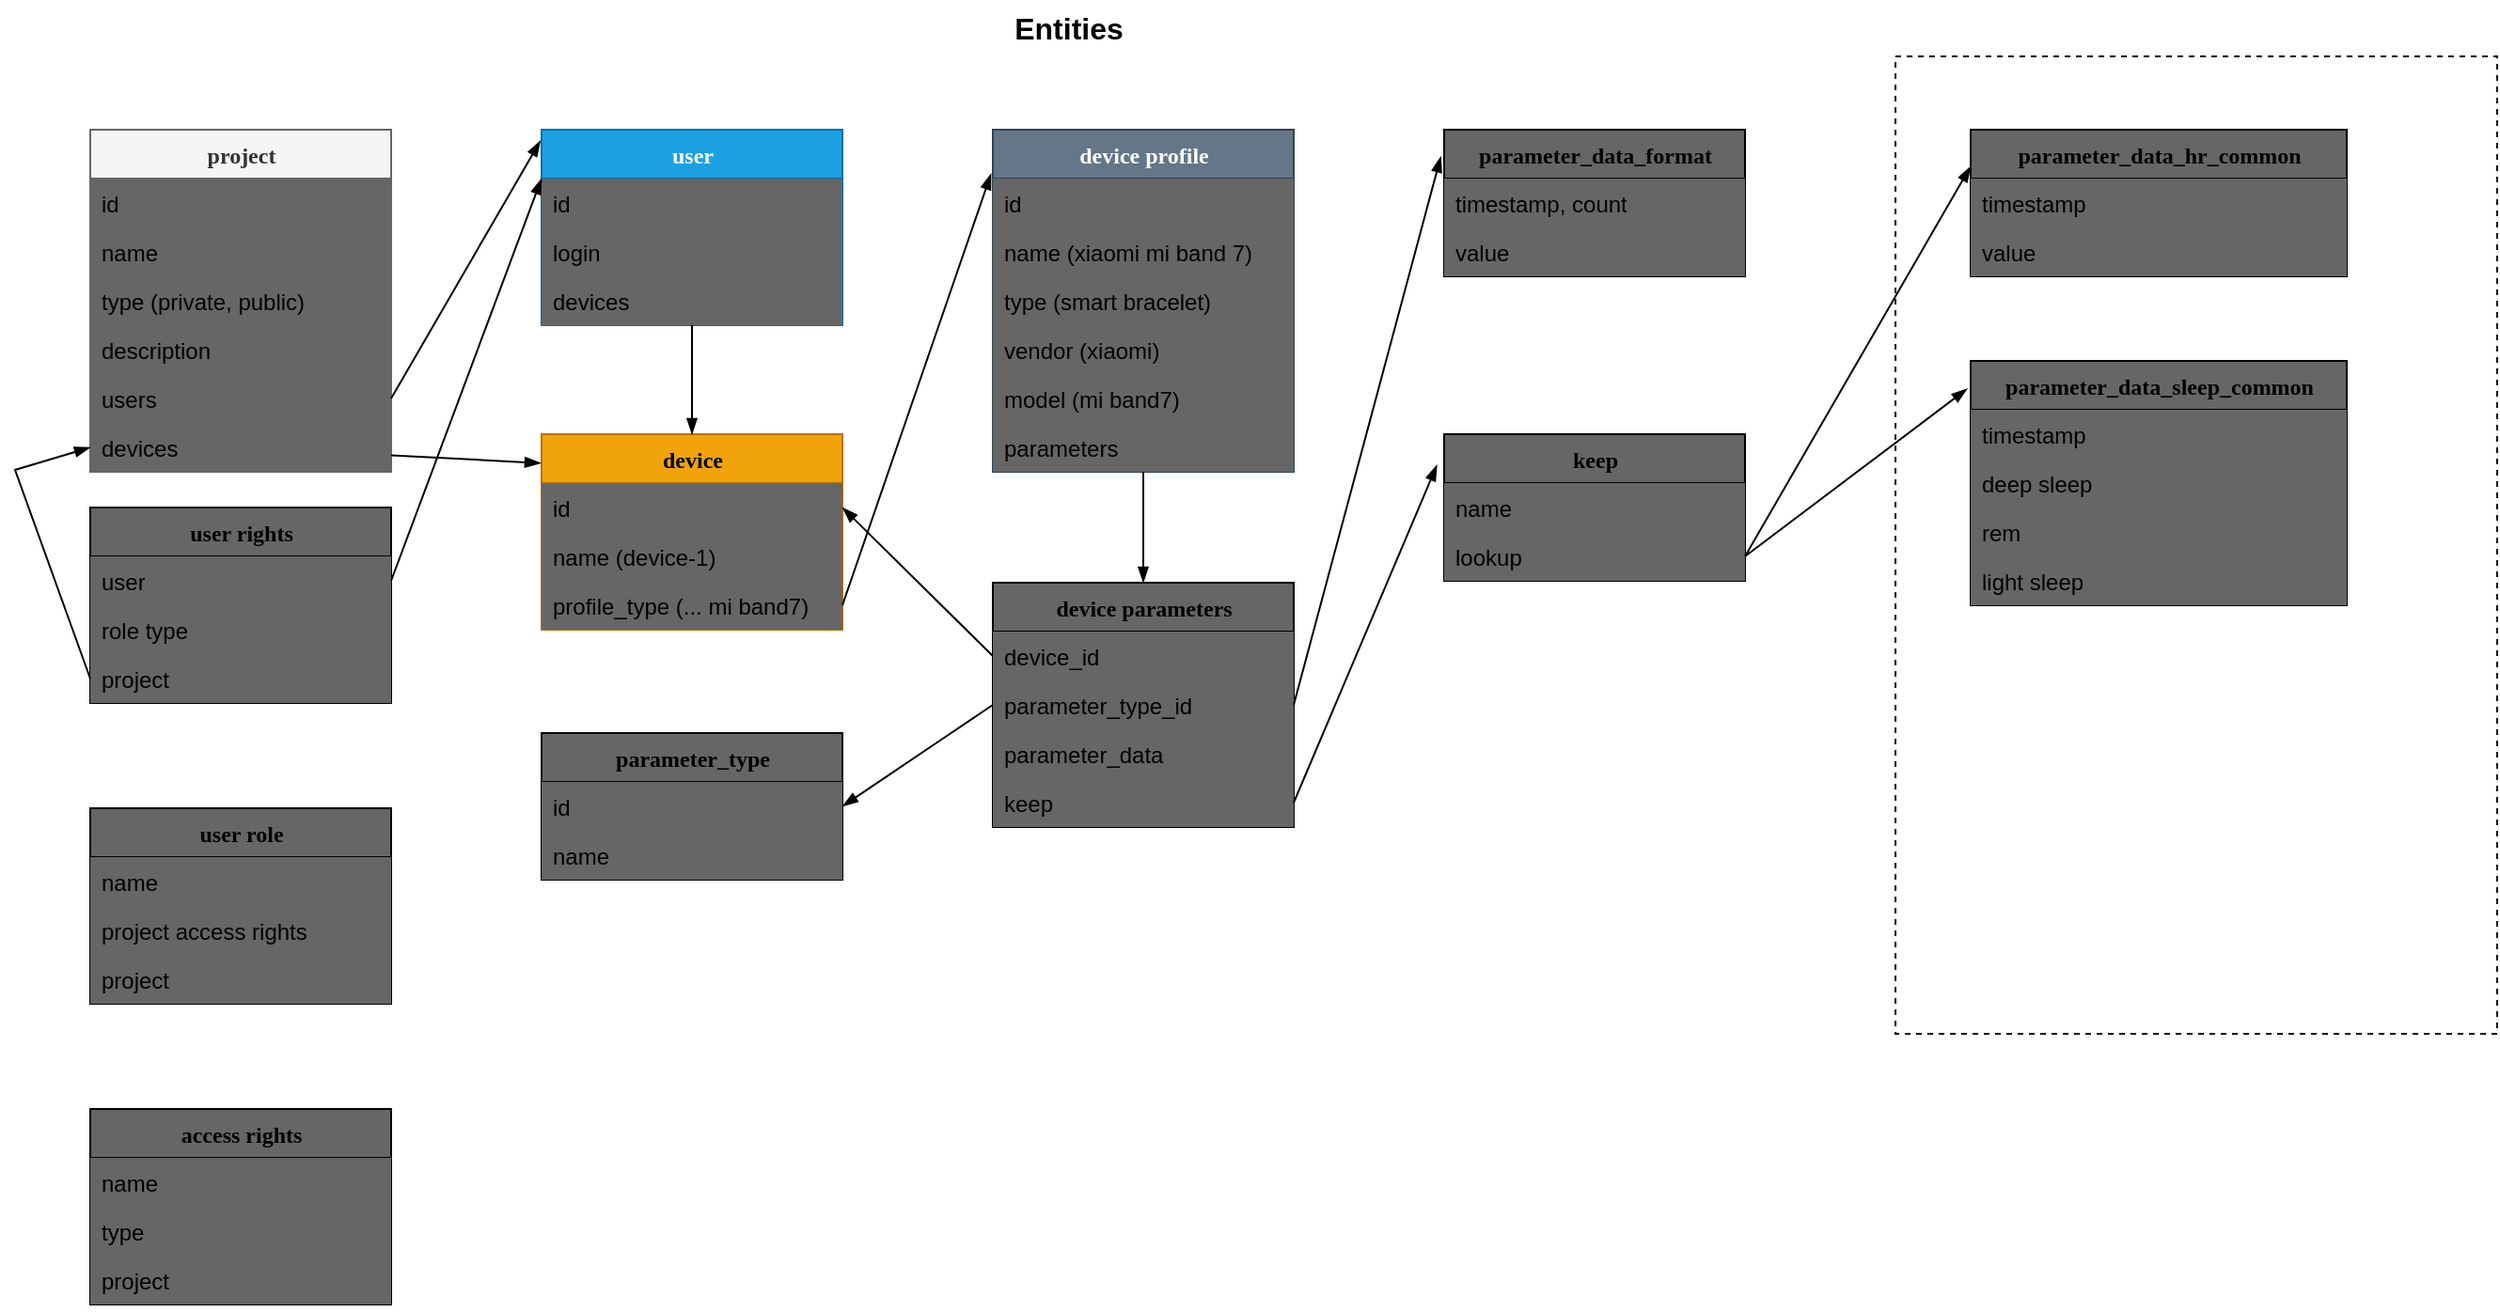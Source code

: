 <mxfile version="20.7.4" type="device"><diagram name="Page-1" id="9f46799a-70d6-7492-0946-bef42562c5a5"><mxGraphModel dx="1830" dy="786" grid="1" gridSize="10" guides="1" tooltips="1" connect="1" arrows="1" fold="1" page="0" pageScale="1" pageWidth="1100" pageHeight="850" background="none" math="0" shadow="0"><root><mxCell id="0"/><mxCell id="1" parent="0"/><mxCell id="q5KV4WFABtaVGPcrXIrC-23" value="" style="rounded=0;whiteSpace=wrap;html=1;fillColor=none;dashed=1;" vertex="1" parent="1"><mxGeometry x="1000" y="40" width="320" height="520" as="geometry"/></mxCell><mxCell id="78961159f06e98e8-17" value="project" style="swimlane;html=1;fontStyle=1;align=center;verticalAlign=top;childLayout=stackLayout;horizontal=1;startSize=26;horizontalStack=0;resizeParent=1;resizeLast=0;collapsible=1;marginBottom=0;swimlaneFillColor=#ffffff;rounded=0;shadow=0;comic=0;labelBackgroundColor=none;strokeWidth=1;fillColor=#f5f5f5;fontFamily=Verdana;fontSize=12;fontColor=#333333;strokeColor=#666666;" parent="1" vertex="1"><mxGeometry x="40" y="79" width="160" height="182" as="geometry"/></mxCell><mxCell id="78961159f06e98e8-23" value="id" style="text;html=1;strokeColor=none;fillColor=#666666;align=left;verticalAlign=top;spacingLeft=4;spacingRight=4;whiteSpace=wrap;overflow=hidden;rotatable=0;points=[[0,0.5],[1,0.5]];portConstraint=eastwest;" parent="78961159f06e98e8-17" vertex="1"><mxGeometry y="26" width="160" height="26" as="geometry"/></mxCell><mxCell id="q5KV4WFABtaVGPcrXIrC-47" value="name" style="text;html=1;strokeColor=none;fillColor=#666666;align=left;verticalAlign=top;spacingLeft=4;spacingRight=4;whiteSpace=wrap;overflow=hidden;rotatable=0;points=[[0,0.5],[1,0.5]];portConstraint=eastwest;" vertex="1" parent="78961159f06e98e8-17"><mxGeometry y="52" width="160" height="26" as="geometry"/></mxCell><mxCell id="78961159f06e98e8-25" value="type (private, public)" style="text;html=1;strokeColor=none;fillColor=#666666;align=left;verticalAlign=top;spacingLeft=4;spacingRight=4;whiteSpace=wrap;overflow=hidden;rotatable=0;points=[[0,0.5],[1,0.5]];portConstraint=eastwest;" parent="78961159f06e98e8-17" vertex="1"><mxGeometry y="78" width="160" height="26" as="geometry"/></mxCell><mxCell id="eakS-CX53tqSziAOae9U-2" value="description" style="text;html=1;strokeColor=none;fillColor=#666666;align=left;verticalAlign=top;spacingLeft=4;spacingRight=4;whiteSpace=wrap;overflow=hidden;rotatable=0;points=[[0,0.5],[1,0.5]];portConstraint=eastwest;" parent="78961159f06e98e8-17" vertex="1"><mxGeometry y="104" width="160" height="26" as="geometry"/></mxCell><mxCell id="eakS-CX53tqSziAOae9U-3" value="users" style="text;html=1;strokeColor=none;fillColor=#666666;align=left;verticalAlign=top;spacingLeft=4;spacingRight=4;whiteSpace=wrap;overflow=hidden;rotatable=0;points=[[0,0.5],[1,0.5]];portConstraint=eastwest;" parent="78961159f06e98e8-17" vertex="1"><mxGeometry y="130" width="160" height="26" as="geometry"/></mxCell><mxCell id="78961159f06e98e8-24" value="devices" style="text;html=1;strokeColor=none;fillColor=#666666;align=left;verticalAlign=top;spacingLeft=4;spacingRight=4;whiteSpace=wrap;overflow=hidden;rotatable=0;points=[[0,0.5],[1,0.5]];portConstraint=eastwest;" parent="78961159f06e98e8-17" vertex="1"><mxGeometry y="156" width="160" height="26" as="geometry"/></mxCell><mxCell id="78961159f06e98e8-19" value="" style="line;html=1;strokeWidth=1;fillColor=#666666;align=left;verticalAlign=middle;spacingTop=-1;spacingLeft=3;spacingRight=3;rotatable=0;labelPosition=right;points=[];portConstraint=eastwest;" parent="78961159f06e98e8-17" vertex="1"><mxGeometry y="182" width="160" as="geometry"/></mxCell><mxCell id="2Jbnj_WBJyNQ6amSs_IY-3" style="edgeStyle=orthogonalEdgeStyle;rounded=0;orthogonalLoop=1;jettySize=auto;html=1;exitX=0.5;exitY=1;exitDx=0;exitDy=0;entryX=0.501;entryY=0.393;entryDx=0;entryDy=0;entryPerimeter=0;fillColor=#666666;" parent="78961159f06e98e8-17" source="78961159f06e98e8-17" target="78961159f06e98e8-19" edge="1"><mxGeometry relative="1" as="geometry"/></mxCell><mxCell id="78961159f06e98e8-30" value="user" style="swimlane;html=1;fontStyle=1;align=center;verticalAlign=top;childLayout=stackLayout;horizontal=1;startSize=26;horizontalStack=0;resizeParent=1;resizeLast=0;collapsible=1;marginBottom=0;swimlaneFillColor=#ffffff;rounded=0;shadow=0;comic=0;labelBackgroundColor=none;strokeWidth=1;fillColor=#1ba1e2;fontFamily=Verdana;fontSize=12;fontColor=#ffffff;strokeColor=#006EAF;" parent="1" vertex="1"><mxGeometry x="280" y="79" width="160" height="104" as="geometry"><mxRectangle x="430" y="83" width="90" height="30" as="alternateBounds"/></mxGeometry></mxCell><mxCell id="q5KV4WFABtaVGPcrXIrC-48" value="id" style="text;html=1;strokeColor=none;fillColor=#666666;align=left;verticalAlign=top;spacingLeft=4;spacingRight=4;whiteSpace=wrap;overflow=hidden;rotatable=0;points=[[0,0.5],[1,0.5]];portConstraint=eastwest;" vertex="1" parent="78961159f06e98e8-30"><mxGeometry y="26" width="160" height="26" as="geometry"/></mxCell><mxCell id="78961159f06e98e8-32" value="login" style="text;html=1;strokeColor=none;fillColor=#666666;align=left;verticalAlign=top;spacingLeft=4;spacingRight=4;whiteSpace=wrap;overflow=hidden;rotatable=0;points=[[0,0.5],[1,0.5]];portConstraint=eastwest;" parent="78961159f06e98e8-30" vertex="1"><mxGeometry y="52" width="160" height="26" as="geometry"/></mxCell><mxCell id="78961159f06e98e8-37" value="devices" style="text;html=1;strokeColor=none;fillColor=#666666;align=left;verticalAlign=top;spacingLeft=4;spacingRight=4;whiteSpace=wrap;overflow=hidden;rotatable=0;points=[[0,0.5],[1,0.5]];portConstraint=eastwest;" parent="78961159f06e98e8-30" vertex="1"><mxGeometry y="78" width="160" height="26" as="geometry"/></mxCell><mxCell id="2Jbnj_WBJyNQ6amSs_IY-14" style="rounded=0;orthogonalLoop=1;jettySize=auto;html=1;fillColor=#666666;endArrow=none;endFill=0;exitX=-0.004;exitY=0.057;exitDx=0;exitDy=0;exitPerimeter=0;entryX=1;entryY=0.5;entryDx=0;entryDy=0;startArrow=blockThin;startFill=1;" parent="1" source="78961159f06e98e8-30" target="eakS-CX53tqSziAOae9U-3" edge="1"><mxGeometry relative="1" as="geometry"><mxPoint x="300" y="126" as="sourcePoint"/><mxPoint x="220" y="186" as="targetPoint"/></mxGeometry></mxCell><mxCell id="2Jbnj_WBJyNQ6amSs_IY-17" value="device" style="swimlane;html=1;fontStyle=1;align=center;verticalAlign=top;childLayout=stackLayout;horizontal=1;startSize=26;horizontalStack=0;resizeParent=1;resizeLast=0;collapsible=1;marginBottom=0;swimlaneFillColor=#ffffff;rounded=0;shadow=0;comic=0;labelBackgroundColor=none;strokeWidth=1;fillColor=#f0a30a;fontFamily=Verdana;fontSize=12;strokeColor=#BD7000;fontColor=#000000;" parent="1" vertex="1"><mxGeometry x="280" y="241" width="160" height="104" as="geometry"/></mxCell><mxCell id="q5KV4WFABtaVGPcrXIrC-49" value="id" style="text;html=1;strokeColor=none;fillColor=#666666;align=left;verticalAlign=top;spacingLeft=4;spacingRight=4;whiteSpace=wrap;overflow=hidden;rotatable=0;points=[[0,0.5],[1,0.5]];portConstraint=eastwest;" vertex="1" parent="2Jbnj_WBJyNQ6amSs_IY-17"><mxGeometry y="26" width="160" height="26" as="geometry"/></mxCell><mxCell id="2Jbnj_WBJyNQ6amSs_IY-20" value="name (device-1)" style="text;html=1;strokeColor=none;fillColor=#666666;align=left;verticalAlign=top;spacingLeft=4;spacingRight=4;whiteSpace=wrap;overflow=hidden;rotatable=0;points=[[0,0.5],[1,0.5]];portConstraint=eastwest;" parent="2Jbnj_WBJyNQ6amSs_IY-17" vertex="1"><mxGeometry y="52" width="160" height="26" as="geometry"/></mxCell><mxCell id="2Jbnj_WBJyNQ6amSs_IY-19" value="profile_type (... mi band7)" style="text;html=1;strokeColor=none;fillColor=#666666;align=left;verticalAlign=top;spacingLeft=4;spacingRight=4;whiteSpace=wrap;overflow=hidden;rotatable=0;points=[[0,0.5],[1,0.5]];portConstraint=eastwest;" parent="2Jbnj_WBJyNQ6amSs_IY-17" vertex="1"><mxGeometry y="78" width="160" height="26" as="geometry"/></mxCell><mxCell id="2Jbnj_WBJyNQ6amSs_IY-22" value="" style="line;html=1;strokeWidth=1;fillColor=#666666;align=left;verticalAlign=middle;spacingTop=-1;spacingLeft=3;spacingRight=3;rotatable=0;labelPosition=right;points=[];portConstraint=eastwest;" parent="2Jbnj_WBJyNQ6amSs_IY-17" vertex="1"><mxGeometry y="104" width="160" as="geometry"/></mxCell><mxCell id="2Jbnj_WBJyNQ6amSs_IY-34" value="parameter_data_format" style="swimlane;html=1;fontStyle=1;align=center;verticalAlign=top;childLayout=stackLayout;horizontal=1;startSize=26;horizontalStack=0;resizeParent=1;resizeLast=0;collapsible=1;marginBottom=0;swimlaneFillColor=#ffffff;rounded=0;shadow=0;comic=0;labelBackgroundColor=none;strokeWidth=1;fillColor=#666666;fontFamily=Verdana;fontSize=12" parent="1" vertex="1"><mxGeometry x="760" y="79" width="160" height="78" as="geometry"/></mxCell><mxCell id="2Jbnj_WBJyNQ6amSs_IY-35" value="timestamp, count" style="text;html=1;strokeColor=none;fillColor=#666666;align=left;verticalAlign=top;spacingLeft=4;spacingRight=4;whiteSpace=wrap;overflow=hidden;rotatable=0;points=[[0,0.5],[1,0.5]];portConstraint=eastwest;" parent="2Jbnj_WBJyNQ6amSs_IY-34" vertex="1"><mxGeometry y="26" width="160" height="26" as="geometry"/></mxCell><mxCell id="2Jbnj_WBJyNQ6amSs_IY-36" value="value" style="text;html=1;strokeColor=none;fillColor=#666666;align=left;verticalAlign=top;spacingLeft=4;spacingRight=4;whiteSpace=wrap;overflow=hidden;rotatable=0;points=[[0,0.5],[1,0.5]];portConstraint=eastwest;" parent="2Jbnj_WBJyNQ6amSs_IY-34" vertex="1"><mxGeometry y="52" width="160" height="26" as="geometry"/></mxCell><mxCell id="2Jbnj_WBJyNQ6amSs_IY-38" value="" style="line;html=1;strokeWidth=1;fillColor=#666666;align=left;verticalAlign=middle;spacingTop=-1;spacingLeft=3;spacingRight=3;rotatable=0;labelPosition=right;points=[];portConstraint=eastwest;" parent="2Jbnj_WBJyNQ6amSs_IY-34" vertex="1"><mxGeometry y="78" width="160" as="geometry"/></mxCell><mxCell id="2Jbnj_WBJyNQ6amSs_IY-39" style="edgeStyle=orthogonalEdgeStyle;rounded=0;orthogonalLoop=1;jettySize=auto;html=1;exitX=0.5;exitY=1;exitDx=0;exitDy=0;entryX=0.501;entryY=0.393;entryDx=0;entryDy=0;entryPerimeter=0;fillColor=#666666;" parent="2Jbnj_WBJyNQ6amSs_IY-34" source="2Jbnj_WBJyNQ6amSs_IY-34" target="2Jbnj_WBJyNQ6amSs_IY-38" edge="1"><mxGeometry relative="1" as="geometry"/></mxCell><mxCell id="2Jbnj_WBJyNQ6amSs_IY-41" value="device parameters" style="swimlane;html=1;fontStyle=1;align=center;verticalAlign=top;childLayout=stackLayout;horizontal=1;startSize=26;horizontalStack=0;resizeParent=1;resizeLast=0;collapsible=1;marginBottom=0;swimlaneFillColor=#ffffff;rounded=0;shadow=0;comic=0;labelBackgroundColor=none;strokeWidth=1;fillColor=#666666;fontFamily=Verdana;fontSize=12" parent="1" vertex="1"><mxGeometry x="520" y="320" width="160" height="130" as="geometry"><mxRectangle x="430" y="83" width="90" height="30" as="alternateBounds"/></mxGeometry></mxCell><mxCell id="q5KV4WFABtaVGPcrXIrC-24" value="device_id" style="text;html=1;strokeColor=none;fillColor=#666666;align=left;verticalAlign=top;spacingLeft=4;spacingRight=4;whiteSpace=wrap;overflow=hidden;rotatable=0;points=[[0,0.5],[1,0.5]];portConstraint=eastwest;" vertex="1" parent="2Jbnj_WBJyNQ6amSs_IY-41"><mxGeometry y="26" width="160" height="26" as="geometry"/></mxCell><mxCell id="2Jbnj_WBJyNQ6amSs_IY-44" value="parameter_type_id" style="text;html=1;strokeColor=none;fillColor=#666666;align=left;verticalAlign=top;spacingLeft=4;spacingRight=4;whiteSpace=wrap;overflow=hidden;rotatable=0;points=[[0,0.5],[1,0.5]];portConstraint=eastwest;" parent="2Jbnj_WBJyNQ6amSs_IY-41" vertex="1"><mxGeometry y="52" width="160" height="26" as="geometry"/></mxCell><mxCell id="2Jbnj_WBJyNQ6amSs_IY-45" value="parameter_data" style="text;html=1;strokeColor=none;fillColor=#666666;align=left;verticalAlign=top;spacingLeft=4;spacingRight=4;whiteSpace=wrap;overflow=hidden;rotatable=0;points=[[0,0.5],[1,0.5]];portConstraint=eastwest;" parent="2Jbnj_WBJyNQ6amSs_IY-41" vertex="1"><mxGeometry y="78" width="160" height="26" as="geometry"/></mxCell><mxCell id="q5KV4WFABtaVGPcrXIrC-25" value="keep" style="text;html=1;strokeColor=none;fillColor=#666666;align=left;verticalAlign=top;spacingLeft=4;spacingRight=4;whiteSpace=wrap;overflow=hidden;rotatable=0;points=[[0,0.5],[1,0.5]];portConstraint=eastwest;" vertex="1" parent="2Jbnj_WBJyNQ6amSs_IY-41"><mxGeometry y="104" width="160" height="26" as="geometry"/></mxCell><mxCell id="2Jbnj_WBJyNQ6amSs_IY-48" value="device profile" style="swimlane;html=1;fontStyle=1;align=center;verticalAlign=top;childLayout=stackLayout;horizontal=1;startSize=26;horizontalStack=0;resizeParent=1;resizeLast=0;collapsible=1;marginBottom=0;swimlaneFillColor=#ffffff;rounded=0;shadow=0;comic=0;labelBackgroundColor=none;strokeWidth=1;fillColor=#647687;fontFamily=Verdana;fontSize=12;fontColor=#ffffff;strokeColor=#314354;" parent="1" vertex="1"><mxGeometry x="520" y="79" width="160" height="182" as="geometry"><mxRectangle x="430" y="83" width="90" height="30" as="alternateBounds"/></mxGeometry></mxCell><mxCell id="q5KV4WFABtaVGPcrXIrC-50" value="id" style="text;html=1;strokeColor=none;fillColor=#666666;align=left;verticalAlign=top;spacingLeft=4;spacingRight=4;whiteSpace=wrap;overflow=hidden;rotatable=0;points=[[0,0.5],[1,0.5]];portConstraint=eastwest;" vertex="1" parent="2Jbnj_WBJyNQ6amSs_IY-48"><mxGeometry y="26" width="160" height="26" as="geometry"/></mxCell><mxCell id="2Jbnj_WBJyNQ6amSs_IY-50" value="name (xiaomi mi band 7)" style="text;html=1;strokeColor=none;fillColor=#666666;align=left;verticalAlign=top;spacingLeft=4;spacingRight=4;whiteSpace=wrap;overflow=hidden;rotatable=0;points=[[0,0.5],[1,0.5]];portConstraint=eastwest;" parent="2Jbnj_WBJyNQ6amSs_IY-48" vertex="1"><mxGeometry y="52" width="160" height="26" as="geometry"/></mxCell><mxCell id="2Jbnj_WBJyNQ6amSs_IY-51" value="type (smart bracelet)" style="text;html=1;strokeColor=none;fillColor=#666666;align=left;verticalAlign=top;spacingLeft=4;spacingRight=4;whiteSpace=wrap;overflow=hidden;rotatable=0;points=[[0,0.5],[1,0.5]];portConstraint=eastwest;" parent="2Jbnj_WBJyNQ6amSs_IY-48" vertex="1"><mxGeometry y="78" width="160" height="26" as="geometry"/></mxCell><mxCell id="q5KV4WFABtaVGPcrXIrC-12" value="vendor (xiaomi)" style="text;html=1;strokeColor=none;fillColor=#666666;align=left;verticalAlign=top;spacingLeft=4;spacingRight=4;whiteSpace=wrap;overflow=hidden;rotatable=0;points=[[0,0.5],[1,0.5]];portConstraint=eastwest;" vertex="1" parent="2Jbnj_WBJyNQ6amSs_IY-48"><mxGeometry y="104" width="160" height="26" as="geometry"/></mxCell><mxCell id="q5KV4WFABtaVGPcrXIrC-13" value="model (mi band7)" style="text;html=1;strokeColor=none;fillColor=#666666;align=left;verticalAlign=top;spacingLeft=4;spacingRight=4;whiteSpace=wrap;overflow=hidden;rotatable=0;points=[[0,0.5],[1,0.5]];portConstraint=eastwest;" vertex="1" parent="2Jbnj_WBJyNQ6amSs_IY-48"><mxGeometry y="130" width="160" height="26" as="geometry"/></mxCell><mxCell id="2Jbnj_WBJyNQ6amSs_IY-52" value="parameters" style="text;html=1;strokeColor=none;fillColor=#666666;align=left;verticalAlign=top;spacingLeft=4;spacingRight=4;whiteSpace=wrap;overflow=hidden;rotatable=0;points=[[0,0.5],[1,0.5]];portConstraint=eastwest;" parent="2Jbnj_WBJyNQ6amSs_IY-48" vertex="1"><mxGeometry y="156" width="160" height="26" as="geometry"/></mxCell><mxCell id="eakS-CX53tqSziAOae9U-5" style="rounded=0;orthogonalLoop=1;jettySize=auto;html=1;fillColor=#666666;endArrow=none;endFill=0;exitX=-0.003;exitY=0.148;exitDx=0;exitDy=0;startArrow=blockThin;startFill=1;exitPerimeter=0;" parent="1" source="2Jbnj_WBJyNQ6amSs_IY-17" target="78961159f06e98e8-24" edge="1"><mxGeometry relative="1" as="geometry"><mxPoint x="240" y="276" as="sourcePoint"/><mxPoint x="230" y="280" as="targetPoint"/></mxGeometry></mxCell><mxCell id="eakS-CX53tqSziAOae9U-7" style="rounded=0;orthogonalLoop=1;jettySize=auto;html=1;fillColor=#666666;endArrow=none;endFill=0;entryX=1;entryY=0.5;entryDx=0;entryDy=0;exitX=-0.006;exitY=0.129;exitDx=0;exitDy=0;exitPerimeter=0;startArrow=blockThin;startFill=1;" parent="1" source="2Jbnj_WBJyNQ6amSs_IY-48" target="2Jbnj_WBJyNQ6amSs_IY-19" edge="1"><mxGeometry relative="1" as="geometry"><mxPoint x="330.0" y="154" as="sourcePoint"/><mxPoint x="209.52" y="340.378" as="targetPoint"/></mxGeometry></mxCell><mxCell id="eakS-CX53tqSziAOae9U-8" style="rounded=0;orthogonalLoop=1;jettySize=auto;html=1;fillColor=#666666;endArrow=none;endFill=0;startArrow=blockThin;startFill=1;" parent="1" source="2Jbnj_WBJyNQ6amSs_IY-41" target="2Jbnj_WBJyNQ6amSs_IY-52" edge="1"><mxGeometry relative="1" as="geometry"><mxPoint x="209.68" y="336.568" as="sourcePoint"/><mxPoint x="710" y="300" as="targetPoint"/></mxGeometry></mxCell><mxCell id="eakS-CX53tqSziAOae9U-9" style="rounded=0;orthogonalLoop=1;jettySize=auto;html=1;fillColor=#666666;endArrow=none;endFill=0;startArrow=blockThin;startFill=1;entryX=1;entryY=0.5;entryDx=0;entryDy=0;exitX=-0.011;exitY=0.183;exitDx=0;exitDy=0;exitPerimeter=0;" parent="1" source="2Jbnj_WBJyNQ6amSs_IY-34" target="2Jbnj_WBJyNQ6amSs_IY-44" edge="1"><mxGeometry relative="1" as="geometry"><mxPoint x="730" y="360" as="sourcePoint"/><mxPoint x="288.08" y="341.144" as="targetPoint"/></mxGeometry></mxCell><mxCell id="eakS-CX53tqSziAOae9U-11" value="Entities" style="text;html=1;resizable=0;autosize=1;align=center;verticalAlign=middle;points=[];fillColor=none;strokeColor=none;rounded=0;fontStyle=1;fontSize=16;" parent="1" vertex="1"><mxGeometry x="520" y="10" width="80" height="30" as="geometry"/></mxCell><mxCell id="eakS-CX53tqSziAOae9U-4" style="rounded=0;orthogonalLoop=1;jettySize=auto;html=1;fillColor=#666666;endArrow=none;endFill=0;startArrow=blockThin;startFill=1;" parent="1" source="2Jbnj_WBJyNQ6amSs_IY-17" target="78961159f06e98e8-37" edge="1"><mxGeometry relative="1" as="geometry"><mxPoint x="289.36" y="99.374" as="sourcePoint"/><mxPoint x="170.0" y="206" as="targetPoint"/></mxGeometry></mxCell><mxCell id="q5KV4WFABtaVGPcrXIrC-1" value="user rights" style="swimlane;html=1;fontStyle=1;align=center;verticalAlign=top;childLayout=stackLayout;horizontal=1;startSize=26;horizontalStack=0;resizeParent=1;resizeLast=0;collapsible=1;marginBottom=0;swimlaneFillColor=#ffffff;rounded=0;shadow=0;comic=0;labelBackgroundColor=none;strokeWidth=1;fillColor=#666666;fontFamily=Verdana;fontSize=12" vertex="1" parent="1"><mxGeometry x="40" y="280" width="160" height="104" as="geometry"><mxRectangle x="430" y="83" width="90" height="30" as="alternateBounds"/></mxGeometry></mxCell><mxCell id="q5KV4WFABtaVGPcrXIrC-2" value="user" style="text;html=1;strokeColor=none;fillColor=#666666;align=left;verticalAlign=top;spacingLeft=4;spacingRight=4;whiteSpace=wrap;overflow=hidden;rotatable=0;points=[[0,0.5],[1,0.5]];portConstraint=eastwest;" vertex="1" parent="q5KV4WFABtaVGPcrXIrC-1"><mxGeometry y="26" width="160" height="26" as="geometry"/></mxCell><mxCell id="q5KV4WFABtaVGPcrXIrC-4" value="role type" style="text;html=1;strokeColor=none;fillColor=#666666;align=left;verticalAlign=top;spacingLeft=4;spacingRight=4;whiteSpace=wrap;overflow=hidden;rotatable=0;points=[[0,0.5],[1,0.5]];portConstraint=eastwest;" vertex="1" parent="q5KV4WFABtaVGPcrXIrC-1"><mxGeometry y="52" width="160" height="26" as="geometry"/></mxCell><mxCell id="q5KV4WFABtaVGPcrXIrC-3" value="project" style="text;html=1;strokeColor=none;fillColor=#666666;align=left;verticalAlign=top;spacingLeft=4;spacingRight=4;whiteSpace=wrap;overflow=hidden;rotatable=0;points=[[0,0.5],[1,0.5]];portConstraint=eastwest;" vertex="1" parent="q5KV4WFABtaVGPcrXIrC-1"><mxGeometry y="78" width="160" height="26" as="geometry"/></mxCell><mxCell id="q5KV4WFABtaVGPcrXIrC-5" style="rounded=0;orthogonalLoop=1;jettySize=auto;html=1;fillColor=#666666;endArrow=none;endFill=0;exitX=0;exitY=0.25;exitDx=0;exitDy=0;startArrow=blockThin;startFill=1;" edge="1" parent="1" source="78961159f06e98e8-30"><mxGeometry relative="1" as="geometry"><mxPoint x="289.36" y="93.446" as="sourcePoint"/><mxPoint x="200" y="319" as="targetPoint"/></mxGeometry></mxCell><mxCell id="q5KV4WFABtaVGPcrXIrC-7" style="rounded=0;orthogonalLoop=1;jettySize=auto;html=1;fillColor=#666666;endArrow=none;endFill=0;startArrow=blockThin;startFill=1;entryX=0;entryY=0.5;entryDx=0;entryDy=0;exitX=0;exitY=0.5;exitDx=0;exitDy=0;" edge="1" parent="1" source="78961159f06e98e8-24" target="q5KV4WFABtaVGPcrXIrC-3"><mxGeometry relative="1" as="geometry"><mxPoint x="149.159" y="235" as="sourcePoint"/><mxPoint x="200" y="371" as="targetPoint"/><Array as="points"><mxPoint y="260"/></Array></mxGeometry></mxCell><mxCell id="q5KV4WFABtaVGPcrXIrC-8" value="user role" style="swimlane;html=1;fontStyle=1;align=center;verticalAlign=top;childLayout=stackLayout;horizontal=1;startSize=26;horizontalStack=0;resizeParent=1;resizeLast=0;collapsible=1;marginBottom=0;swimlaneFillColor=#ffffff;rounded=0;shadow=0;comic=0;labelBackgroundColor=none;strokeWidth=1;fillColor=#666666;fontFamily=Verdana;fontSize=12" vertex="1" parent="1"><mxGeometry x="40" y="440" width="160" height="104" as="geometry"><mxRectangle x="430" y="83" width="90" height="30" as="alternateBounds"/></mxGeometry></mxCell><mxCell id="q5KV4WFABtaVGPcrXIrC-9" value="name" style="text;html=1;strokeColor=none;fillColor=#666666;align=left;verticalAlign=top;spacingLeft=4;spacingRight=4;whiteSpace=wrap;overflow=hidden;rotatable=0;points=[[0,0.5],[1,0.5]];portConstraint=eastwest;" vertex="1" parent="q5KV4WFABtaVGPcrXIrC-8"><mxGeometry y="26" width="160" height="26" as="geometry"/></mxCell><mxCell id="q5KV4WFABtaVGPcrXIrC-10" value="project access rights" style="text;html=1;strokeColor=none;fillColor=#666666;align=left;verticalAlign=top;spacingLeft=4;spacingRight=4;whiteSpace=wrap;overflow=hidden;rotatable=0;points=[[0,0.5],[1,0.5]];portConstraint=eastwest;" vertex="1" parent="q5KV4WFABtaVGPcrXIrC-8"><mxGeometry y="52" width="160" height="26" as="geometry"/></mxCell><mxCell id="q5KV4WFABtaVGPcrXIrC-11" value="project" style="text;html=1;strokeColor=none;fillColor=#666666;align=left;verticalAlign=top;spacingLeft=4;spacingRight=4;whiteSpace=wrap;overflow=hidden;rotatable=0;points=[[0,0.5],[1,0.5]];portConstraint=eastwest;" vertex="1" parent="q5KV4WFABtaVGPcrXIrC-8"><mxGeometry y="78" width="160" height="26" as="geometry"/></mxCell><mxCell id="q5KV4WFABtaVGPcrXIrC-14" value="access rights" style="swimlane;html=1;fontStyle=1;align=center;verticalAlign=top;childLayout=stackLayout;horizontal=1;startSize=26;horizontalStack=0;resizeParent=1;resizeLast=0;collapsible=1;marginBottom=0;swimlaneFillColor=#ffffff;rounded=0;shadow=0;comic=0;labelBackgroundColor=none;strokeWidth=1;fillColor=#666666;fontFamily=Verdana;fontSize=12" vertex="1" parent="1"><mxGeometry x="40" y="600" width="160" height="104" as="geometry"><mxRectangle x="430" y="83" width="90" height="30" as="alternateBounds"/></mxGeometry></mxCell><mxCell id="q5KV4WFABtaVGPcrXIrC-15" value="name" style="text;html=1;strokeColor=none;fillColor=#666666;align=left;verticalAlign=top;spacingLeft=4;spacingRight=4;whiteSpace=wrap;overflow=hidden;rotatable=0;points=[[0,0.5],[1,0.5]];portConstraint=eastwest;" vertex="1" parent="q5KV4WFABtaVGPcrXIrC-14"><mxGeometry y="26" width="160" height="26" as="geometry"/></mxCell><mxCell id="q5KV4WFABtaVGPcrXIrC-16" value="type" style="text;html=1;strokeColor=none;fillColor=#666666;align=left;verticalAlign=top;spacingLeft=4;spacingRight=4;whiteSpace=wrap;overflow=hidden;rotatable=0;points=[[0,0.5],[1,0.5]];portConstraint=eastwest;" vertex="1" parent="q5KV4WFABtaVGPcrXIrC-14"><mxGeometry y="52" width="160" height="26" as="geometry"/></mxCell><mxCell id="q5KV4WFABtaVGPcrXIrC-17" value="project" style="text;html=1;strokeColor=none;fillColor=#666666;align=left;verticalAlign=top;spacingLeft=4;spacingRight=4;whiteSpace=wrap;overflow=hidden;rotatable=0;points=[[0,0.5],[1,0.5]];portConstraint=eastwest;" vertex="1" parent="q5KV4WFABtaVGPcrXIrC-14"><mxGeometry y="78" width="160" height="26" as="geometry"/></mxCell><mxCell id="q5KV4WFABtaVGPcrXIrC-18" value="parameter_data_hr_common" style="swimlane;html=1;fontStyle=1;align=center;verticalAlign=top;childLayout=stackLayout;horizontal=1;startSize=26;horizontalStack=0;resizeParent=1;resizeLast=0;collapsible=1;marginBottom=0;swimlaneFillColor=#ffffff;rounded=0;shadow=0;comic=0;labelBackgroundColor=none;strokeWidth=1;fillColor=#666666;fontFamily=Verdana;fontSize=12" vertex="1" parent="1"><mxGeometry x="1040" y="79" width="200" height="78" as="geometry"/></mxCell><mxCell id="q5KV4WFABtaVGPcrXIrC-19" value="timestamp" style="text;html=1;strokeColor=none;fillColor=#666666;align=left;verticalAlign=top;spacingLeft=4;spacingRight=4;whiteSpace=wrap;overflow=hidden;rotatable=0;points=[[0,0.5],[1,0.5]];portConstraint=eastwest;" vertex="1" parent="q5KV4WFABtaVGPcrXIrC-18"><mxGeometry y="26" width="200" height="26" as="geometry"/></mxCell><mxCell id="q5KV4WFABtaVGPcrXIrC-20" value="value" style="text;html=1;strokeColor=none;fillColor=#666666;align=left;verticalAlign=top;spacingLeft=4;spacingRight=4;whiteSpace=wrap;overflow=hidden;rotatable=0;points=[[0,0.5],[1,0.5]];portConstraint=eastwest;" vertex="1" parent="q5KV4WFABtaVGPcrXIrC-18"><mxGeometry y="52" width="200" height="26" as="geometry"/></mxCell><mxCell id="q5KV4WFABtaVGPcrXIrC-21" value="" style="line;html=1;strokeWidth=1;fillColor=#666666;align=left;verticalAlign=middle;spacingTop=-1;spacingLeft=3;spacingRight=3;rotatable=0;labelPosition=right;points=[];portConstraint=eastwest;" vertex="1" parent="q5KV4WFABtaVGPcrXIrC-18"><mxGeometry y="78" width="200" as="geometry"/></mxCell><mxCell id="q5KV4WFABtaVGPcrXIrC-22" style="edgeStyle=orthogonalEdgeStyle;rounded=0;orthogonalLoop=1;jettySize=auto;html=1;exitX=0.5;exitY=1;exitDx=0;exitDy=0;entryX=0.501;entryY=0.393;entryDx=0;entryDy=0;entryPerimeter=0;fillColor=#666666;" edge="1" parent="q5KV4WFABtaVGPcrXIrC-18" source="q5KV4WFABtaVGPcrXIrC-18" target="q5KV4WFABtaVGPcrXIrC-21"><mxGeometry relative="1" as="geometry"/></mxCell><mxCell id="q5KV4WFABtaVGPcrXIrC-31" value="keep" style="swimlane;html=1;fontStyle=1;align=center;verticalAlign=top;childLayout=stackLayout;horizontal=1;startSize=26;horizontalStack=0;resizeParent=1;resizeLast=0;collapsible=1;marginBottom=0;swimlaneFillColor=#ffffff;rounded=0;shadow=0;comic=0;labelBackgroundColor=none;strokeWidth=1;fillColor=#666666;fontFamily=Verdana;fontSize=12" vertex="1" parent="1"><mxGeometry x="760" y="241" width="160" height="78" as="geometry"/></mxCell><mxCell id="q5KV4WFABtaVGPcrXIrC-32" value="name" style="text;html=1;strokeColor=none;fillColor=#666666;align=left;verticalAlign=top;spacingLeft=4;spacingRight=4;whiteSpace=wrap;overflow=hidden;rotatable=0;points=[[0,0.5],[1,0.5]];portConstraint=eastwest;" vertex="1" parent="q5KV4WFABtaVGPcrXIrC-31"><mxGeometry y="26" width="160" height="26" as="geometry"/></mxCell><mxCell id="q5KV4WFABtaVGPcrXIrC-33" value="lookup" style="text;html=1;strokeColor=none;fillColor=#666666;align=left;verticalAlign=top;spacingLeft=4;spacingRight=4;whiteSpace=wrap;overflow=hidden;rotatable=0;points=[[0,0.5],[1,0.5]];portConstraint=eastwest;" vertex="1" parent="q5KV4WFABtaVGPcrXIrC-31"><mxGeometry y="52" width="160" height="26" as="geometry"/></mxCell><mxCell id="q5KV4WFABtaVGPcrXIrC-34" value="" style="line;html=1;strokeWidth=1;fillColor=#666666;align=left;verticalAlign=middle;spacingTop=-1;spacingLeft=3;spacingRight=3;rotatable=0;labelPosition=right;points=[];portConstraint=eastwest;" vertex="1" parent="q5KV4WFABtaVGPcrXIrC-31"><mxGeometry y="78" width="160" as="geometry"/></mxCell><mxCell id="q5KV4WFABtaVGPcrXIrC-35" style="edgeStyle=orthogonalEdgeStyle;rounded=0;orthogonalLoop=1;jettySize=auto;html=1;exitX=0.5;exitY=1;exitDx=0;exitDy=0;entryX=0.501;entryY=0.393;entryDx=0;entryDy=0;entryPerimeter=0;fillColor=#666666;" edge="1" parent="q5KV4WFABtaVGPcrXIrC-31" source="q5KV4WFABtaVGPcrXIrC-31" target="q5KV4WFABtaVGPcrXIrC-34"><mxGeometry relative="1" as="geometry"/></mxCell><mxCell id="q5KV4WFABtaVGPcrXIrC-36" style="rounded=0;orthogonalLoop=1;jettySize=auto;html=1;fillColor=#666666;endArrow=none;endFill=0;startArrow=blockThin;startFill=1;entryX=1;entryY=0.5;entryDx=0;entryDy=0;exitX=0;exitY=0.25;exitDx=0;exitDy=0;" edge="1" parent="1" source="q5KV4WFABtaVGPcrXIrC-18" target="q5KV4WFABtaVGPcrXIrC-33"><mxGeometry relative="1" as="geometry"><mxPoint x="822.511" y="167" as="sourcePoint"/><mxPoint x="690" y="355" as="targetPoint"/></mxGeometry></mxCell><mxCell id="q5KV4WFABtaVGPcrXIrC-37" value="parameter_data_sleep_common" style="swimlane;html=1;fontStyle=1;align=center;verticalAlign=top;childLayout=stackLayout;horizontal=1;startSize=26;horizontalStack=0;resizeParent=1;resizeLast=0;collapsible=1;marginBottom=0;swimlaneFillColor=#ffffff;rounded=0;shadow=0;comic=0;labelBackgroundColor=none;strokeWidth=1;fillColor=#666666;fontFamily=Verdana;fontSize=12" vertex="1" parent="1"><mxGeometry x="1040" y="202" width="200" height="130" as="geometry"/></mxCell><mxCell id="q5KV4WFABtaVGPcrXIrC-38" value="timestamp" style="text;html=1;strokeColor=none;fillColor=#666666;align=left;verticalAlign=top;spacingLeft=4;spacingRight=4;whiteSpace=wrap;overflow=hidden;rotatable=0;points=[[0,0.5],[1,0.5]];portConstraint=eastwest;" vertex="1" parent="q5KV4WFABtaVGPcrXIrC-37"><mxGeometry y="26" width="200" height="26" as="geometry"/></mxCell><mxCell id="q5KV4WFABtaVGPcrXIrC-39" value="deep sleep" style="text;html=1;strokeColor=none;fillColor=#666666;align=left;verticalAlign=top;spacingLeft=4;spacingRight=4;whiteSpace=wrap;overflow=hidden;rotatable=0;points=[[0,0.5],[1,0.5]];portConstraint=eastwest;" vertex="1" parent="q5KV4WFABtaVGPcrXIrC-37"><mxGeometry y="52" width="200" height="26" as="geometry"/></mxCell><mxCell id="q5KV4WFABtaVGPcrXIrC-43" value="rem" style="text;html=1;strokeColor=none;fillColor=#666666;align=left;verticalAlign=top;spacingLeft=4;spacingRight=4;whiteSpace=wrap;overflow=hidden;rotatable=0;points=[[0,0.5],[1,0.5]];portConstraint=eastwest;" vertex="1" parent="q5KV4WFABtaVGPcrXIrC-37"><mxGeometry y="78" width="200" height="26" as="geometry"/></mxCell><mxCell id="q5KV4WFABtaVGPcrXIrC-42" value="light sleep" style="text;html=1;strokeColor=none;fillColor=#666666;align=left;verticalAlign=top;spacingLeft=4;spacingRight=4;whiteSpace=wrap;overflow=hidden;rotatable=0;points=[[0,0.5],[1,0.5]];portConstraint=eastwest;" vertex="1" parent="q5KV4WFABtaVGPcrXIrC-37"><mxGeometry y="104" width="200" height="26" as="geometry"/></mxCell><mxCell id="q5KV4WFABtaVGPcrXIrC-40" value="" style="line;html=1;strokeWidth=1;fillColor=#666666;align=left;verticalAlign=middle;spacingTop=-1;spacingLeft=3;spacingRight=3;rotatable=0;labelPosition=right;points=[];portConstraint=eastwest;" vertex="1" parent="q5KV4WFABtaVGPcrXIrC-37"><mxGeometry y="130" width="200" as="geometry"/></mxCell><mxCell id="q5KV4WFABtaVGPcrXIrC-41" style="edgeStyle=orthogonalEdgeStyle;rounded=0;orthogonalLoop=1;jettySize=auto;html=1;exitX=0.5;exitY=1;exitDx=0;exitDy=0;entryX=0.501;entryY=0.393;entryDx=0;entryDy=0;entryPerimeter=0;fillColor=#666666;" edge="1" parent="q5KV4WFABtaVGPcrXIrC-37" source="q5KV4WFABtaVGPcrXIrC-37" target="q5KV4WFABtaVGPcrXIrC-40"><mxGeometry relative="1" as="geometry"/></mxCell><mxCell id="q5KV4WFABtaVGPcrXIrC-44" style="rounded=0;orthogonalLoop=1;jettySize=auto;html=1;fillColor=#666666;endArrow=none;endFill=0;startArrow=blockThin;startFill=1;entryX=1;entryY=0.5;entryDx=0;entryDy=0;exitX=-0.009;exitY=0.114;exitDx=0;exitDy=0;exitPerimeter=0;" edge="1" parent="1" source="q5KV4WFABtaVGPcrXIrC-37" target="q5KV4WFABtaVGPcrXIrC-33"><mxGeometry relative="1" as="geometry"><mxPoint x="1050" y="108.5" as="sourcePoint"/><mxPoint x="930" y="316" as="targetPoint"/></mxGeometry></mxCell><mxCell id="q5KV4WFABtaVGPcrXIrC-45" style="rounded=0;orthogonalLoop=1;jettySize=auto;html=1;fillColor=#666666;endArrow=none;endFill=0;startArrow=blockThin;startFill=1;entryX=1;entryY=0.5;entryDx=0;entryDy=0;exitX=-0.024;exitY=0.211;exitDx=0;exitDy=0;exitPerimeter=0;" edge="1" parent="1" source="q5KV4WFABtaVGPcrXIrC-31" target="q5KV4WFABtaVGPcrXIrC-25"><mxGeometry relative="1" as="geometry"><mxPoint x="822.511" y="167" as="sourcePoint"/><mxPoint x="690" y="355" as="targetPoint"/></mxGeometry></mxCell><mxCell id="q5KV4WFABtaVGPcrXIrC-46" style="rounded=0;orthogonalLoop=1;jettySize=auto;html=1;fillColor=#666666;endArrow=none;endFill=0;entryX=0;entryY=0.5;entryDx=0;entryDy=0;exitX=1;exitY=0.5;exitDx=0;exitDy=0;startArrow=blockThin;startFill=1;" edge="1" parent="1" source="q5KV4WFABtaVGPcrXIrC-49" target="q5KV4WFABtaVGPcrXIrC-24"><mxGeometry relative="1" as="geometry"><mxPoint x="529.04" y="109.124" as="sourcePoint"/><mxPoint x="450" y="277" as="targetPoint"/></mxGeometry></mxCell><mxCell id="q5KV4WFABtaVGPcrXIrC-51" value="parameter_type" style="swimlane;html=1;fontStyle=1;align=center;verticalAlign=top;childLayout=stackLayout;horizontal=1;startSize=26;horizontalStack=0;resizeParent=1;resizeLast=0;collapsible=1;marginBottom=0;swimlaneFillColor=#ffffff;rounded=0;shadow=0;comic=0;labelBackgroundColor=none;strokeWidth=1;fillColor=#666666;fontFamily=Verdana;fontSize=12" vertex="1" parent="1"><mxGeometry x="280" y="400" width="160" height="78" as="geometry"/></mxCell><mxCell id="q5KV4WFABtaVGPcrXIrC-52" value="id" style="text;html=1;strokeColor=none;fillColor=#666666;align=left;verticalAlign=top;spacingLeft=4;spacingRight=4;whiteSpace=wrap;overflow=hidden;rotatable=0;points=[[0,0.5],[1,0.5]];portConstraint=eastwest;" vertex="1" parent="q5KV4WFABtaVGPcrXIrC-51"><mxGeometry y="26" width="160" height="26" as="geometry"/></mxCell><mxCell id="q5KV4WFABtaVGPcrXIrC-56" value="name" style="text;html=1;strokeColor=none;fillColor=#666666;align=left;verticalAlign=top;spacingLeft=4;spacingRight=4;whiteSpace=wrap;overflow=hidden;rotatable=0;points=[[0,0.5],[1,0.5]];portConstraint=eastwest;" vertex="1" parent="q5KV4WFABtaVGPcrXIrC-51"><mxGeometry y="52" width="160" height="26" as="geometry"/></mxCell><mxCell id="q5KV4WFABtaVGPcrXIrC-54" value="" style="line;html=1;strokeWidth=1;fillColor=#666666;align=left;verticalAlign=middle;spacingTop=-1;spacingLeft=3;spacingRight=3;rotatable=0;labelPosition=right;points=[];portConstraint=eastwest;" vertex="1" parent="q5KV4WFABtaVGPcrXIrC-51"><mxGeometry y="78" width="160" as="geometry"/></mxCell><mxCell id="q5KV4WFABtaVGPcrXIrC-57" style="rounded=0;orthogonalLoop=1;jettySize=auto;html=1;fillColor=#666666;endArrow=none;endFill=0;entryX=0;entryY=0.5;entryDx=0;entryDy=0;exitX=1;exitY=0.5;exitDx=0;exitDy=0;startArrow=blockThin;startFill=1;" edge="1" parent="1" source="q5KV4WFABtaVGPcrXIrC-52" target="2Jbnj_WBJyNQ6amSs_IY-44"><mxGeometry relative="1" as="geometry"><mxPoint x="450" y="290" as="sourcePoint"/><mxPoint x="530" y="369.0" as="targetPoint"/></mxGeometry></mxCell></root></mxGraphModel></diagram></mxfile>